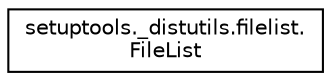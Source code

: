 digraph "Graphical Class Hierarchy"
{
 // LATEX_PDF_SIZE
  edge [fontname="Helvetica",fontsize="10",labelfontname="Helvetica",labelfontsize="10"];
  node [fontname="Helvetica",fontsize="10",shape=record];
  rankdir="LR";
  Node0 [label="setuptools._distutils.filelist.\lFileList",height=0.2,width=0.4,color="black", fillcolor="white", style="filled",URL="$classsetuptools_1_1__distutils_1_1filelist_1_1_file_list.html",tooltip=" "];
}
